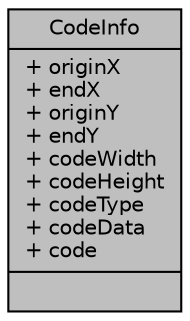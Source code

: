 digraph "CodeInfo"
{
 // INTERACTIVE_SVG=YES
 // LATEX_PDF_SIZE
  edge [fontname="Helvetica",fontsize="10",labelfontname="Helvetica",labelfontsize="10"];
  node [fontname="Helvetica",fontsize="10",shape=record];
  Node1 [label="{CodeInfo\n|+ originX\l+ endX\l+ originY\l+ endY\l+ codeWidth\l+ codeHeight\l+ codeType\l+ codeData\l+ code\l|}",height=0.2,width=0.4,color="black", fillcolor="grey75", style="filled", fontcolor="black",tooltip="Structure that contains the related information of the code."];
}
